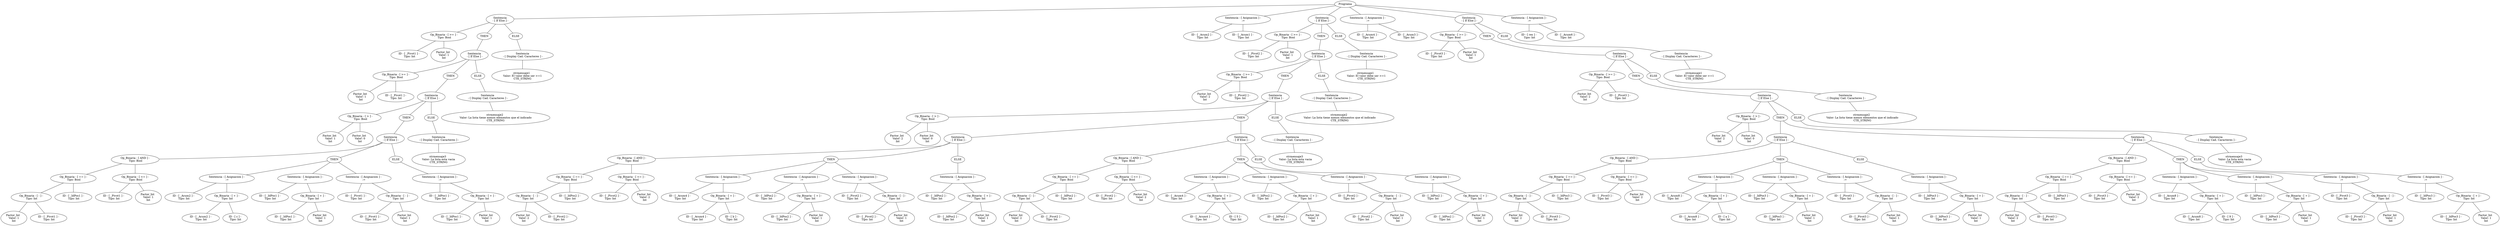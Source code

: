 graph G {nodo_programa[label="Programa"]
nodo_1795965129[label="Sentencia
 - [ If Else ] -"]
nodo_programa--nodo_1795965129
nodo_731506484[label=" Op_Binaria - [ >= ] - 
 Tipo: Bool"]
nodo_1795965129--nodo_731506484
nodo_1904200514[label=" ID - [ _Pivot1 ] - 
 Tipo: Int"]
nodo_731506484--nodo_1904200514
nodo_1503961394[label="Factor_Int  
 Valor: 1 
Int"]
nodo_731506484--nodo_1503961394
nodo_17959651291[label="THEN"]
nodo_1795965129--nodo_17959651291
nodo_1344780487[label="Sentencia
 - [ If Else ] -"]
nodo_17959651291--nodo_1344780487
nodo_878925232[label=" Op_Binaria - [ >= ] - 
 Tipo: Bool"]
nodo_1344780487--nodo_878925232
nodo_994688421[label="Factor_Int  
 Valor: 1 
Int"]
nodo_878925232--nodo_994688421
nodo_1192769231[label=" ID - [ _Pivot1 ] - 
 Tipo: Int"]
nodo_878925232--nodo_1192769231
nodo_13447804871[label="THEN"]
nodo_1344780487--nodo_13447804871
nodo_714366827[label="Sentencia
 - [ If Else ] -"]
nodo_13447804871--nodo_714366827
nodo_83116380[label=" Op_Binaria - [ > ] - 
 Tipo: Bool"]
nodo_714366827--nodo_83116380
nodo_1923506418[label="Factor_Int  
 Valor: 1 
Int"]
nodo_83116380--nodo_1923506418
nodo_1955499559[label="Factor_Int  
 Valor: 0 
Int"]
nodo_83116380--nodo_1955499559
nodo_7143668271[label="THEN"]
nodo_714366827--nodo_7143668271
nodo_2087319770[label="Sentencia
 - [ If Else ] -"]
nodo_7143668271--nodo_2087319770
nodo_1521592490[label=" Op_Binaria - [ AND ] - 
 Tipo: Bool"]
nodo_2087319770--nodo_1521592490
nodo_458355454[label=" Op_Binaria - [ == ] - 
 Tipo: Bool"]
nodo_1521592490--nodo_458355454
nodo_456046597[label=" Op_Binaria - [ - ] - 
 Tipo: Int"]
nodo_458355454--nodo_456046597
nodo_682765458[label="Factor_Int  
 Valor: 1 
Int"]
nodo_456046597--nodo_682765458
nodo_2140222934[label=" ID - [ _Pivot1 ] - 
 Tipo: Int"]
nodo_456046597--nodo_2140222934
nodo_1808006872[label=" ID - [ _IdPos1 ] - 
 Tipo: Int"]
nodo_458355454--nodo_1808006872
nodo_96705845[label=" Op_Binaria - [ <= ] - 
 Tipo: Bool"]
nodo_1521592490--nodo_96705845
nodo_1009579939[label=" ID - [ _Pivot1 ] - 
 Tipo: Int"]
nodo_96705845--nodo_1009579939
nodo_1256540789[label="Factor_Int  
 Valor: 1 
Int"]
nodo_96705845--nodo_1256540789
nodo_20873197701[label="THEN"]
nodo_2087319770--nodo_20873197701
nodo_1042569423[label="Sentencia - [ Asignacion ] -
 :="]
nodo_20873197701--nodo_1042569423
nodo_655835147[label=" ID - [ _Acum2 ] - 
 Tipo: Int"]
nodo_1042569423--nodo_655835147
nodo_2094873253[label=" Op_Binaria - [ + ] - 
 Tipo: Int"]
nodo_1042569423--nodo_2094873253
nodo_478896553[label=" ID - [ _Acum2 ] - 
 Tipo: Int"]
nodo_2094873253--nodo_478896553
nodo_1330590949[label=" ID - [ c ] - 
 Tipo: Int"]
nodo_2094873253--nodo_1330590949
nodo_7712983[label="Sentencia - [ Asignacion ] -
 :="]
nodo_20873197701--nodo_7712983
nodo_503295946[label=" ID - [ _IdPos1 ] - 
 Tipo: Int"]
nodo_7712983--nodo_503295946
nodo_140687042[label=" Op_Binaria - [ + ] - 
 Tipo: Int"]
nodo_7712983--nodo_140687042
nodo_1327695950[label=" ID - [ _IdPos1 ] - 
 Tipo: Int"]
nodo_140687042--nodo_1327695950
nodo_1660811893[label="Factor_Int  
 Valor: 1 
Int"]
nodo_140687042--nodo_1660811893
nodo_43812895[label="Sentencia - [ Asignacion ] -
 :="]
nodo_20873197701--nodo_43812895
nodo_534112808[label=" ID - [ _Pivot1 ] - 
 Tipo: Int"]
nodo_43812895--nodo_534112808
nodo_1222897892[label=" Op_Binaria - [ - ] - 
 Tipo: Int"]
nodo_43812895--nodo_1222897892
nodo_1161856479[label=" ID - [ _Pivot1 ] - 
 Tipo: Int"]
nodo_1222897892--nodo_1161856479
nodo_603599128[label="Factor_Int  
 Valor: 1 
Int"]
nodo_1222897892--nodo_603599128
nodo_20873197702[label="ELSE"]
nodo_2087319770--nodo_20873197702
nodo_332270565[label="Sentencia - [ Asignacion ] -
 :="]
nodo_20873197702--nodo_332270565
nodo_1157479848[label=" ID - [ _IdPos1 ] - 
 Tipo: Int"]
nodo_332270565--nodo_1157479848
nodo_89302677[label=" Op_Binaria - [ + ] - 
 Tipo: Int"]
nodo_332270565--nodo_89302677
nodo_2001876438[label=" ID - [ _IdPos1 ] - 
 Tipo: Int"]
nodo_89302677--nodo_2001876438
nodo_346069498[label="Factor_Int  
 Valor: 1 
Int"]
nodo_89302677--nodo_346069498
nodo_7143668272[label="ELSE"]
nodo_714366827--nodo_7143668272
nodo_1025074747[label="Sentencia
 - [ Display Cad. Caracteres ] -"]
nodo_7143668272--nodo_1025074747
nodo_762251523[label="strmensaje3  
 Valor: La lista esta vacia 
CTE_STRING"]
nodo_1025074747--nodo_762251523
nodo_13447804872[label="ELSE"]
nodo_1344780487--nodo_13447804872
nodo_1274377725[label="Sentencia
 - [ Display Cad. Caracteres ] -"]
nodo_13447804872--nodo_1274377725
nodo_1527405104[label="strmensaje2  
 Valor: La lista tiene menos elementos que el indicado 
CTE_STRING"]
nodo_1274377725--nodo_1527405104
nodo_17959651292[label="ELSE"]
nodo_1795965129--nodo_17959651292
nodo_768923604[label="Sentencia
 - [ Display Cad. Caracteres ] -"]
nodo_17959651292--nodo_768923604
nodo_2024203388[label="strmensaje1  
 Valor: El valor debe ser >=1 
CTE_STRING"]
nodo_768923604--nodo_2024203388
nodo_404499464[label="Sentencia - [ Asignacion ] -
 :="]
nodo_programa--nodo_404499464
nodo_290340577[label=" ID - [ _Acum2 ] - 
 Tipo: Int"]
nodo_404499464--nodo_290340577
nodo_447684971[label=" ID - [ _Acum1 ] - 
 Tipo: Int"]
nodo_404499464--nodo_447684971
nodo_1432728390[label="Sentencia
 - [ If Else ] -"]
nodo_programa--nodo_1432728390
nodo_744536462[label=" Op_Binaria - [ >= ] - 
 Tipo: Bool"]
nodo_1432728390--nodo_744536462
nodo_1287201749[label=" ID - [ _Pivot2 ] - 
 Tipo: Int"]
nodo_744536462--nodo_1287201749
nodo_805234512[label="Factor_Int  
 Valor: 1 
Int"]
nodo_744536462--nodo_805234512
nodo_14327283901[label="THEN"]
nodo_1432728390--nodo_14327283901
nodo_1475976810[label="Sentencia
 - [ If Else ] -"]
nodo_14327283901--nodo_1475976810
nodo_2130502098[label=" Op_Binaria - [ >= ] - 
 Tipo: Bool"]
nodo_1475976810--nodo_2130502098
nodo_2069807699[label="Factor_Int  
 Valor: 2 
Int"]
nodo_2130502098--nodo_2069807699
nodo_591556111[label=" ID - [ _Pivot2 ] - 
 Tipo: Int"]
nodo_2130502098--nodo_591556111
nodo_14759768101[label="THEN"]
nodo_1475976810--nodo_14759768101
nodo_945012419[label="Sentencia
 - [ If Else ] -"]
nodo_14759768101--nodo_945012419
nodo_557329002[label=" Op_Binaria - [ > ] - 
 Tipo: Bool"]
nodo_945012419--nodo_557329002
nodo_754530372[label="Factor_Int  
 Valor: 2 
Int"]
nodo_557329002--nodo_754530372
nodo_477825474[label="Factor_Int  
 Valor: 0 
Int"]
nodo_557329002--nodo_477825474
nodo_9450124191[label="THEN"]
nodo_945012419--nodo_9450124191
nodo_972753192[label="Sentencia
 - [ If Else ] -"]
nodo_9450124191--nodo_972753192
nodo_1500520199[label=" Op_Binaria - [ AND ] - 
 Tipo: Bool"]
nodo_972753192--nodo_1500520199
nodo_1009657717[label=" Op_Binaria - [ == ] - 
 Tipo: Bool"]
nodo_1500520199--nodo_1009657717
nodo_2027887659[label=" Op_Binaria - [ - ] - 
 Tipo: Int"]
nodo_1009657717--nodo_2027887659
nodo_428664913[label="Factor_Int  
 Valor: 2 
Int"]
nodo_2027887659--nodo_428664913
nodo_1079858240[label=" ID - [ _Pivot2 ] - 
 Tipo: Int"]
nodo_2027887659--nodo_1079858240
nodo_226875057[label=" ID - [ _IdPos2 ] - 
 Tipo: Int"]
nodo_1009657717--nodo_226875057
nodo_222014830[label=" Op_Binaria - [ <= ] - 
 Tipo: Bool"]
nodo_1500520199--nodo_222014830
nodo_1930105592[label=" ID - [ _Pivot2 ] - 
 Tipo: Int"]
nodo_222014830--nodo_1930105592
nodo_1507768205[label="Factor_Int  
 Valor: 2 
Int"]
nodo_222014830--nodo_1507768205
nodo_9727531921[label="THEN"]
nodo_972753192--nodo_9727531921
nodo_2060309081[label="Sentencia - [ Asignacion ] -
 :="]
nodo_9727531921--nodo_2060309081
nodo_718098611[label=" ID - [ _Acum4 ] - 
 Tipo: Int"]
nodo_2060309081--nodo_718098611
nodo_24779712[label=" Op_Binaria - [ + ] - 
 Tipo: Int"]
nodo_2060309081--nodo_24779712
nodo_766813885[label=" ID - [ _Acum4 ] - 
 Tipo: Int"]
nodo_24779712--nodo_766813885
nodo_555607083[label=" ID - [ b ] - 
 Tipo: Int"]
nodo_24779712--nodo_555607083
nodo_973076040[label="Sentencia - [ Asignacion ] -
 :="]
nodo_9727531921--nodo_973076040
nodo_2046255372[label=" ID - [ _IdPos2 ] - 
 Tipo: Int"]
nodo_973076040--nodo_2046255372
nodo_679657961[label=" Op_Binaria - [ + ] - 
 Tipo: Int"]
nodo_973076040--nodo_679657961
nodo_537594634[label=" ID - [ _IdPos2 ] - 
 Tipo: Int"]
nodo_679657961--nodo_537594634
nodo_1711338741[label="Factor_Int  
 Valor: 1 
Int"]
nodo_679657961--nodo_1711338741
nodo_616367672[label="Sentencia - [ Asignacion ] -
 :="]
nodo_9727531921--nodo_616367672
nodo_437126863[label=" ID - [ _Pivot2 ] - 
 Tipo: Int"]
nodo_616367672--nodo_437126863
nodo_1646595551[label=" Op_Binaria - [ - ] - 
 Tipo: Int"]
nodo_616367672--nodo_1646595551
nodo_65272370[label=" ID - [ _Pivot2 ] - 
 Tipo: Int"]
nodo_1646595551--nodo_65272370
nodo_1336127664[label="Factor_Int  
 Valor: 1 
Int"]
nodo_1646595551--nodo_1336127664
nodo_9727531922[label="ELSE"]
nodo_972753192--nodo_9727531922
nodo_636612597[label="Sentencia - [ Asignacion ] -
 :="]
nodo_9727531922--nodo_636612597
nodo_1878017377[label=" ID - [ _IdPos2 ] - 
 Tipo: Int"]
nodo_636612597--nodo_1878017377
nodo_1943929031[label=" Op_Binaria - [ + ] - 
 Tipo: Int"]
nodo_636612597--nodo_1943929031
nodo_556402748[label=" ID - [ _IdPos2 ] - 
 Tipo: Int"]
nodo_1943929031--nodo_556402748
nodo_193906091[label="Factor_Int  
 Valor: 1 
Int"]
nodo_1943929031--nodo_193906091
nodo_1714967286[label="Sentencia
 - [ If Else ] -"]
nodo_9450124191--nodo_1714967286
nodo_1709424334[label=" Op_Binaria - [ AND ] - 
 Tipo: Bool"]
nodo_1714967286--nodo_1709424334
nodo_351875494[label=" Op_Binaria - [ == ] - 
 Tipo: Bool"]
nodo_1709424334--nodo_351875494
nodo_1764166927[label=" Op_Binaria - [ - ] - 
 Tipo: Int"]
nodo_351875494--nodo_1764166927
nodo_1294748991[label="Factor_Int  
 Valor: 2 
Int"]
nodo_1764166927--nodo_1294748991
nodo_893489050[label=" ID - [ _Pivot2 ] - 
 Tipo: Int"]
nodo_1764166927--nodo_893489050
nodo_1760095381[label=" ID - [ _IdPos2 ] - 
 Tipo: Int"]
nodo_351875494--nodo_1760095381
nodo_972479474[label=" Op_Binaria - [ <= ] - 
 Tipo: Bool"]
nodo_1709424334--nodo_972479474
nodo_370945094[label=" ID - [ _Pivot2 ] - 
 Tipo: Int"]
nodo_972479474--nodo_370945094
nodo_798514240[label="Factor_Int  
 Valor: 2 
Int"]
nodo_972479474--nodo_798514240
nodo_17149672861[label="THEN"]
nodo_1714967286--nodo_17149672861
nodo_3903842[label="Sentencia - [ Asignacion ] -
 :="]
nodo_17149672861--nodo_3903842
nodo_262009820[label=" ID - [ _Acum4 ] - 
 Tipo: Int"]
nodo_3903842--nodo_262009820
nodo_2022998133[label=" Op_Binaria - [ + ] - 
 Tipo: Int"]
nodo_3903842--nodo_2022998133
nodo_352565627[label=" ID - [ _Acum4 ] - 
 Tipo: Int"]
nodo_2022998133--nodo_352565627
nodo_1232046648[label=" ID - [ 5 ] - 
 Tipo: Int"]
nodo_2022998133--nodo_1232046648
nodo_688686042[label="Sentencia - [ Asignacion ] -
 :="]
nodo_17149672861--nodo_688686042
nodo_1975986598[label=" ID - [ _IdPos2 ] - 
 Tipo: Int"]
nodo_688686042--nodo_1975986598
nodo_2097651204[label=" Op_Binaria - [ + ] - 
 Tipo: Int"]
nodo_688686042--nodo_2097651204
nodo_1217197526[label=" ID - [ _IdPos2 ] - 
 Tipo: Int"]
nodo_2097651204--nodo_1217197526
nodo_89374030[label="Factor_Int  
 Valor: 1 
Int"]
nodo_2097651204--nodo_89374030
nodo_1226128987[label="Sentencia - [ Asignacion ] -
 :="]
nodo_17149672861--nodo_1226128987
nodo_136543939[label=" ID - [ _Pivot2 ] - 
 Tipo: Int"]
nodo_1226128987--nodo_136543939
nodo_657328212[label=" Op_Binaria - [ - ] - 
 Tipo: Int"]
nodo_1226128987--nodo_657328212
nodo_1066362930[label=" ID - [ _Pivot2 ] - 
 Tipo: Int"]
nodo_657328212--nodo_1066362930
nodo_1602780798[label="Factor_Int  
 Valor: 1 
Int"]
nodo_657328212--nodo_1602780798
nodo_17149672862[label="ELSE"]
nodo_1714967286--nodo_17149672862
nodo_1288619562[label="Sentencia - [ Asignacion ] -
 :="]
nodo_17149672862--nodo_1288619562
nodo_460659535[label=" ID - [ _IdPos2 ] - 
 Tipo: Int"]
nodo_1288619562--nodo_460659535
nodo_1602170603[label=" Op_Binaria - [ + ] - 
 Tipo: Int"]
nodo_1288619562--nodo_1602170603
nodo_1125695732[label=" ID - [ _IdPos2 ] - 
 Tipo: Int"]
nodo_1602170603--nodo_1125695732
nodo_2036183339[label="Factor_Int  
 Valor: 1 
Int"]
nodo_1602170603--nodo_2036183339
nodo_9450124192[label="ELSE"]
nodo_945012419--nodo_9450124192
nodo_1245803052[label="Sentencia
 - [ Display Cad. Caracteres ] -"]
nodo_9450124192--nodo_1245803052
nodo_1819219449[label="strmensaje3  
 Valor: La lista esta vacia 
CTE_STRING"]
nodo_1245803052--nodo_1819219449
nodo_14759768102[label="ELSE"]
nodo_1475976810--nodo_14759768102
nodo_1769306080[label="Sentencia
 - [ Display Cad. Caracteres ] -"]
nodo_14759768102--nodo_1769306080
nodo_2100647692[label="strmensaje2  
 Valor: La lista tiene menos elementos que el indicado 
CTE_STRING"]
nodo_1769306080--nodo_2100647692
nodo_14327283902[label="ELSE"]
nodo_1432728390--nodo_14327283902
nodo_1009031828[label="Sentencia
 - [ Display Cad. Caracteres ] -"]
nodo_14327283902--nodo_1009031828
nodo_678465588[label="strmensaje1  
 Valor: El valor debe ser >=1 
CTE_STRING"]
nodo_1009031828--nodo_678465588
nodo_1794648237[label="Sentencia - [ Asignacion ] -
 :="]
nodo_programa--nodo_1794648237
nodo_1034067913[label=" ID - [ _Acum4 ] - 
 Tipo: Int"]
nodo_1794648237--nodo_1034067913
nodo_634012371[label=" ID - [ _Acum3 ] - 
 Tipo: Int"]
nodo_1794648237--nodo_634012371
nodo_160925550[label="Sentencia
 - [ If Else ] -"]
nodo_programa--nodo_160925550
nodo_578907057[label=" Op_Binaria - [ >= ] - 
 Tipo: Bool"]
nodo_160925550--nodo_578907057
nodo_192210175[label=" ID - [ _Pivot3 ] - 
 Tipo: Int"]
nodo_578907057--nodo_192210175
nodo_2095051672[label="Factor_Int  
 Valor: 1 
Int"]
nodo_578907057--nodo_2095051672
nodo_1609255501[label="THEN"]
nodo_160925550--nodo_1609255501
nodo_1229371290[label="Sentencia
 - [ If Else ] -"]
nodo_1609255501--nodo_1229371290
nodo_1622381024[label=" Op_Binaria - [ >= ] - 
 Tipo: Bool"]
nodo_1229371290--nodo_1622381024
nodo_1288487445[label="Factor_Int  
 Valor: 2 
Int"]
nodo_1622381024--nodo_1288487445
nodo_1334618919[label=" ID - [ _Pivot3 ] - 
 Tipo: Int"]
nodo_1622381024--nodo_1334618919
nodo_12293712901[label="THEN"]
nodo_1229371290--nodo_12293712901
nodo_864694059[label="Sentencia
 - [ If Else ] -"]
nodo_12293712901--nodo_864694059
nodo_1338672171[label=" Op_Binaria - [ > ] - 
 Tipo: Bool"]
nodo_864694059--nodo_1338672171
nodo_1706834861[label="Factor_Int  
 Valor: 2 
Int"]
nodo_1338672171--nodo_1706834861
nodo_1338204590[label="Factor_Int  
 Valor: 0 
Int"]
nodo_1338672171--nodo_1338204590
nodo_8646940591[label="THEN"]
nodo_864694059--nodo_8646940591
nodo_760409098[label="Sentencia
 - [ If Else ] -"]
nodo_8646940591--nodo_760409098
nodo_916643415[label=" Op_Binaria - [ AND ] - 
 Tipo: Bool"]
nodo_760409098--nodo_916643415
nodo_851962493[label=" Op_Binaria - [ == ] - 
 Tipo: Bool"]
nodo_916643415--nodo_851962493
nodo_1717384090[label=" Op_Binaria - [ - ] - 
 Tipo: Int"]
nodo_851962493--nodo_1717384090
nodo_1557508583[label="Factor_Int  
 Valor: 2 
Int"]
nodo_1717384090--nodo_1557508583
nodo_2091228236[label=" ID - [ _Pivot3 ] - 
 Tipo: Int"]
nodo_1717384090--nodo_2091228236
nodo_1899763111[label=" ID - [ _IdPos3 ] - 
 Tipo: Int"]
nodo_851962493--nodo_1899763111
nodo_2121411065[label=" Op_Binaria - [ <= ] - 
 Tipo: Bool"]
nodo_916643415--nodo_2121411065
nodo_257553753[label=" ID - [ _Pivot3 ] - 
 Tipo: Int"]
nodo_2121411065--nodo_257553753
nodo_1607356162[label="Factor_Int  
 Valor: 2 
Int"]
nodo_2121411065--nodo_1607356162
nodo_7604090981[label="THEN"]
nodo_760409098--nodo_7604090981
nodo_1313794161[label="Sentencia - [ Asignacion ] -
 :="]
nodo_7604090981--nodo_1313794161
nodo_563883424[label=" ID - [ _Acum8 ] - 
 Tipo: Int"]
nodo_1313794161--nodo_563883424
nodo_1638918135[label=" Op_Binaria - [ + ] - 
 Tipo: Int"]
nodo_1313794161--nodo_1638918135
nodo_1286869663[label=" ID - [ _Acum8 ] - 
 Tipo: Int"]
nodo_1638918135--nodo_1286869663
nodo_1133858762[label=" ID - [ a ] - 
 Tipo: Int"]
nodo_1638918135--nodo_1133858762
nodo_1962964504[label="Sentencia - [ Asignacion ] -
 :="]
nodo_7604090981--nodo_1962964504
nodo_892449845[label=" ID - [ _IdPos3 ] - 
 Tipo: Int"]
nodo_1962964504--nodo_892449845
nodo_725581115[label=" Op_Binaria - [ + ] - 
 Tipo: Int"]
nodo_1962964504--nodo_725581115
nodo_1207149097[label=" ID - [ _IdPos3 ] - 
 Tipo: Int"]
nodo_725581115--nodo_1207149097
nodo_833989753[label="Factor_Int  
 Valor: 1 
Int"]
nodo_725581115--nodo_833989753
nodo_161298022[label="Sentencia - [ Asignacion ] -
 :="]
nodo_7604090981--nodo_161298022
nodo_1494959307[label=" ID - [ _Pivot3 ] - 
 Tipo: Int"]
nodo_161298022--nodo_1494959307
nodo_52643627[label=" Op_Binaria - [ - ] - 
 Tipo: Int"]
nodo_161298022--nodo_52643627
nodo_535422290[label=" ID - [ _Pivot3 ] - 
 Tipo: Int"]
nodo_52643627--nodo_535422290
nodo_2133319375[label="Factor_Int  
 Valor: 1 
Int"]
nodo_52643627--nodo_2133319375
nodo_7604090982[label="ELSE"]
nodo_760409098--nodo_7604090982
nodo_2090463484[label="Sentencia - [ Asignacion ] -
 :="]
nodo_7604090982--nodo_2090463484
nodo_1696262747[label=" ID - [ _IdPos3 ] - 
 Tipo: Int"]
nodo_2090463484--nodo_1696262747
nodo_889802975[label=" Op_Binaria - [ + ] - 
 Tipo: Int"]
nodo_2090463484--nodo_889802975
nodo_1956196631[label=" ID - [ _IdPos3 ] - 
 Tipo: Int"]
nodo_889802975--nodo_1956196631
nodo_1202987368[label="Factor_Int  
 Valor: 1 
Int"]
nodo_889802975--nodo_1202987368
nodo_1968063479[label="Sentencia
 - [ If Else ] -"]
nodo_8646940591--nodo_1968063479
nodo_171862569[label=" Op_Binaria - [ AND ] - 
 Tipo: Bool"]
nodo_1968063479--nodo_171862569
nodo_923984880[label=" Op_Binaria - [ == ] - 
 Tipo: Bool"]
nodo_171862569--nodo_923984880
nodo_1372269339[label=" Op_Binaria - [ - ] - 
 Tipo: Int"]
nodo_923984880--nodo_1372269339
nodo_1453169454[label="Factor_Int  
 Valor: 2 
Int"]
nodo_1372269339--nodo_1453169454
nodo_797691126[label=" ID - [ _Pivot3 ] - 
 Tipo: Int"]
nodo_1372269339--nodo_797691126
nodo_262584212[label=" ID - [ _IdPos3 ] - 
 Tipo: Int"]
nodo_923984880--nodo_262584212
nodo_129877640[label=" Op_Binaria - [ <= ] - 
 Tipo: Bool"]
nodo_171862569--nodo_129877640
nodo_1036216762[label=" ID - [ _Pivot3 ] - 
 Tipo: Int"]
nodo_129877640--nodo_1036216762
nodo_1289682568[label="Factor_Int  
 Valor: 2 
Int"]
nodo_129877640--nodo_1289682568
nodo_19680634791[label="THEN"]
nodo_1968063479--nodo_19680634791
nodo_1988029072[label="Sentencia - [ Asignacion ] -
 :="]
nodo_19680634791--nodo_1988029072
nodo_522120017[label=" ID - [ _Acum8 ] - 
 Tipo: Int"]
nodo_1988029072--nodo_522120017
nodo_968282033[label=" Op_Binaria - [ + ] - 
 Tipo: Int"]
nodo_1988029072--nodo_968282033
nodo_44518577[label=" ID - [ _Acum8 ] - 
 Tipo: Int"]
nodo_968282033--nodo_44518577
nodo_51125279[label=" ID - [ 9 ] - 
 Tipo: Int"]
nodo_968282033--nodo_51125279
nodo_1797274444[label="Sentencia - [ Asignacion ] -
 :="]
nodo_19680634791--nodo_1797274444
nodo_1692711646[label=" ID - [ _IdPos3 ] - 
 Tipo: Int"]
nodo_1797274444--nodo_1692711646
nodo_1553903671[label=" Op_Binaria - [ + ] - 
 Tipo: Int"]
nodo_1797274444--nodo_1553903671
nodo_1058120543[label=" ID - [ _IdPos3 ] - 
 Tipo: Int"]
nodo_1553903671--nodo_1058120543
nodo_1434523050[label="Factor_Int  
 Valor: 1 
Int"]
nodo_1553903671--nodo_1434523050
nodo_351434638[label="Sentencia - [ Asignacion ] -
 :="]
nodo_19680634791--nodo_351434638
nodo_1036284463[label=" ID - [ _Pivot3 ] - 
 Tipo: Int"]
nodo_351434638--nodo_1036284463
nodo_268252563[label=" Op_Binaria - [ - ] - 
 Tipo: Int"]
nodo_351434638--nodo_268252563
nodo_1376537987[label=" ID - [ _Pivot3 ] - 
 Tipo: Int"]
nodo_268252563--nodo_1376537987
nodo_1430589003[label="Factor_Int  
 Valor: 1 
Int"]
nodo_268252563--nodo_1430589003
nodo_19680634792[label="ELSE"]
nodo_1968063479--nodo_19680634792
nodo_1267620806[label="Sentencia - [ Asignacion ] -
 :="]
nodo_19680634792--nodo_1267620806
nodo_767147657[label=" ID - [ _IdPos3 ] - 
 Tipo: Int"]
nodo_1267620806--nodo_767147657
nodo_501849832[label=" Op_Binaria - [ + ] - 
 Tipo: Int"]
nodo_1267620806--nodo_501849832
nodo_1621355592[label=" ID - [ _IdPos3 ] - 
 Tipo: Int"]
nodo_501849832--nodo_1621355592
nodo_1498074097[label="Factor_Int  
 Valor: 1 
Int"]
nodo_501849832--nodo_1498074097
nodo_8646940592[label="ELSE"]
nodo_864694059--nodo_8646940592
nodo_963083175[label="Sentencia
 - [ Display Cad. Caracteres ] -"]
nodo_8646940592--nodo_963083175
nodo_1755888829[label="strmensaje3  
 Valor: La lista esta vacia 
CTE_STRING"]
nodo_963083175--nodo_1755888829
nodo_12293712902[label="ELSE"]
nodo_1229371290--nodo_12293712902
nodo_395758668[label="Sentencia
 - [ Display Cad. Caracteres ] -"]
nodo_12293712902--nodo_395758668
nodo_411867148[label="strmensaje2  
 Valor: La lista tiene menos elementos que el indicado 
CTE_STRING"]
nodo_395758668--nodo_411867148
nodo_1609255502[label="ELSE"]
nodo_160925550--nodo_1609255502
nodo_439640825[label="Sentencia
 - [ Display Cad. Caracteres ] -"]
nodo_1609255502--nodo_439640825
nodo_936671318[label="strmensaje1  
 Valor: El valor debe ser >=1 
CTE_STRING"]
nodo_439640825--nodo_936671318
nodo_563158831[label="Sentencia - [ Asignacion ] -
 :="]
nodo_programa--nodo_563158831
nodo_377566796[label=" ID - [ res ] - 
 Tipo: Int"]
nodo_563158831--nodo_377566796
nodo_1790017640[label=" ID - [ _Acum6 ] - 
 Tipo: Int"]
nodo_563158831--nodo_1790017640
}
